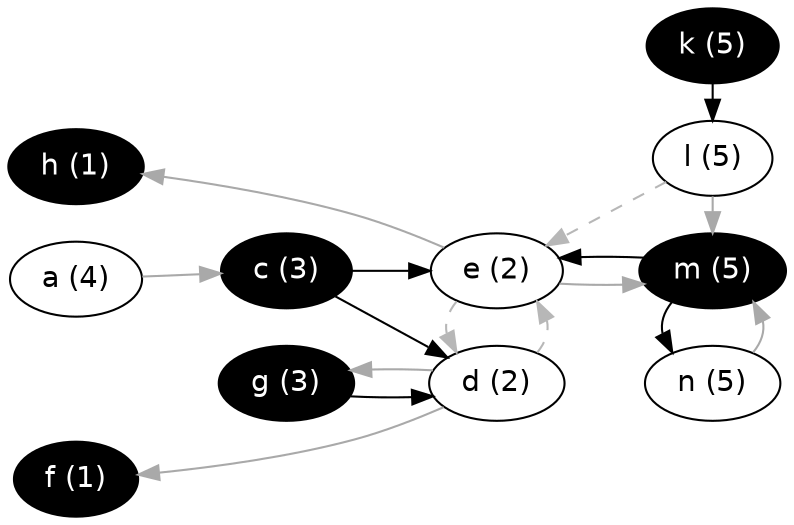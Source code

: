 digraph G {
  rankdir="LR"
  node [shape=oval style=filled fontname=Helvetica fontsize=14]
  node [fillcolor="#ffffff" fontcolor="#000000"] 
       a[label="a (4)"] 
       l[label="l (5)"] 
       d[label="d (2)"] 
       e[label="e (2)"] 
       n[label="n (5)"];
  node [fillcolor="#000000" fontcolor="#ffffff"] 
       c[label="c (3)"] 
       k[label="k (5)"] 
       m[label="m (5)"] 
       f[label="f (1)"] 
       g[label="g (3)"] 
       h[label="h (1)"];
  edge [dir=forward, color="#A9A9A9", style="solid"]
        "a" -> "c";
        "l" -> "m";
        "e" -> "m";
        "d" -> "f";
        "d" -> "g";
        "e" -> "h";
        "n" -> "m";
  edge [dir=forward, color="#000000", style="solid"]
        "k" -> "l";
        "c" -> "d";
        "c" -> "e";
        "m" -> "e";
        "g" -> "d";
        "m" -> "n";
  edge [dir=forward, color="#b7b7b7", style="dashed"]
        "l" -> "e";
        "d" -> "e";
        "e" -> "d";

  {rank = min; f; h}
  {rank = same; d; e}
  {rank = same; c; g}
  {rank = max; k; l; m; n}
}